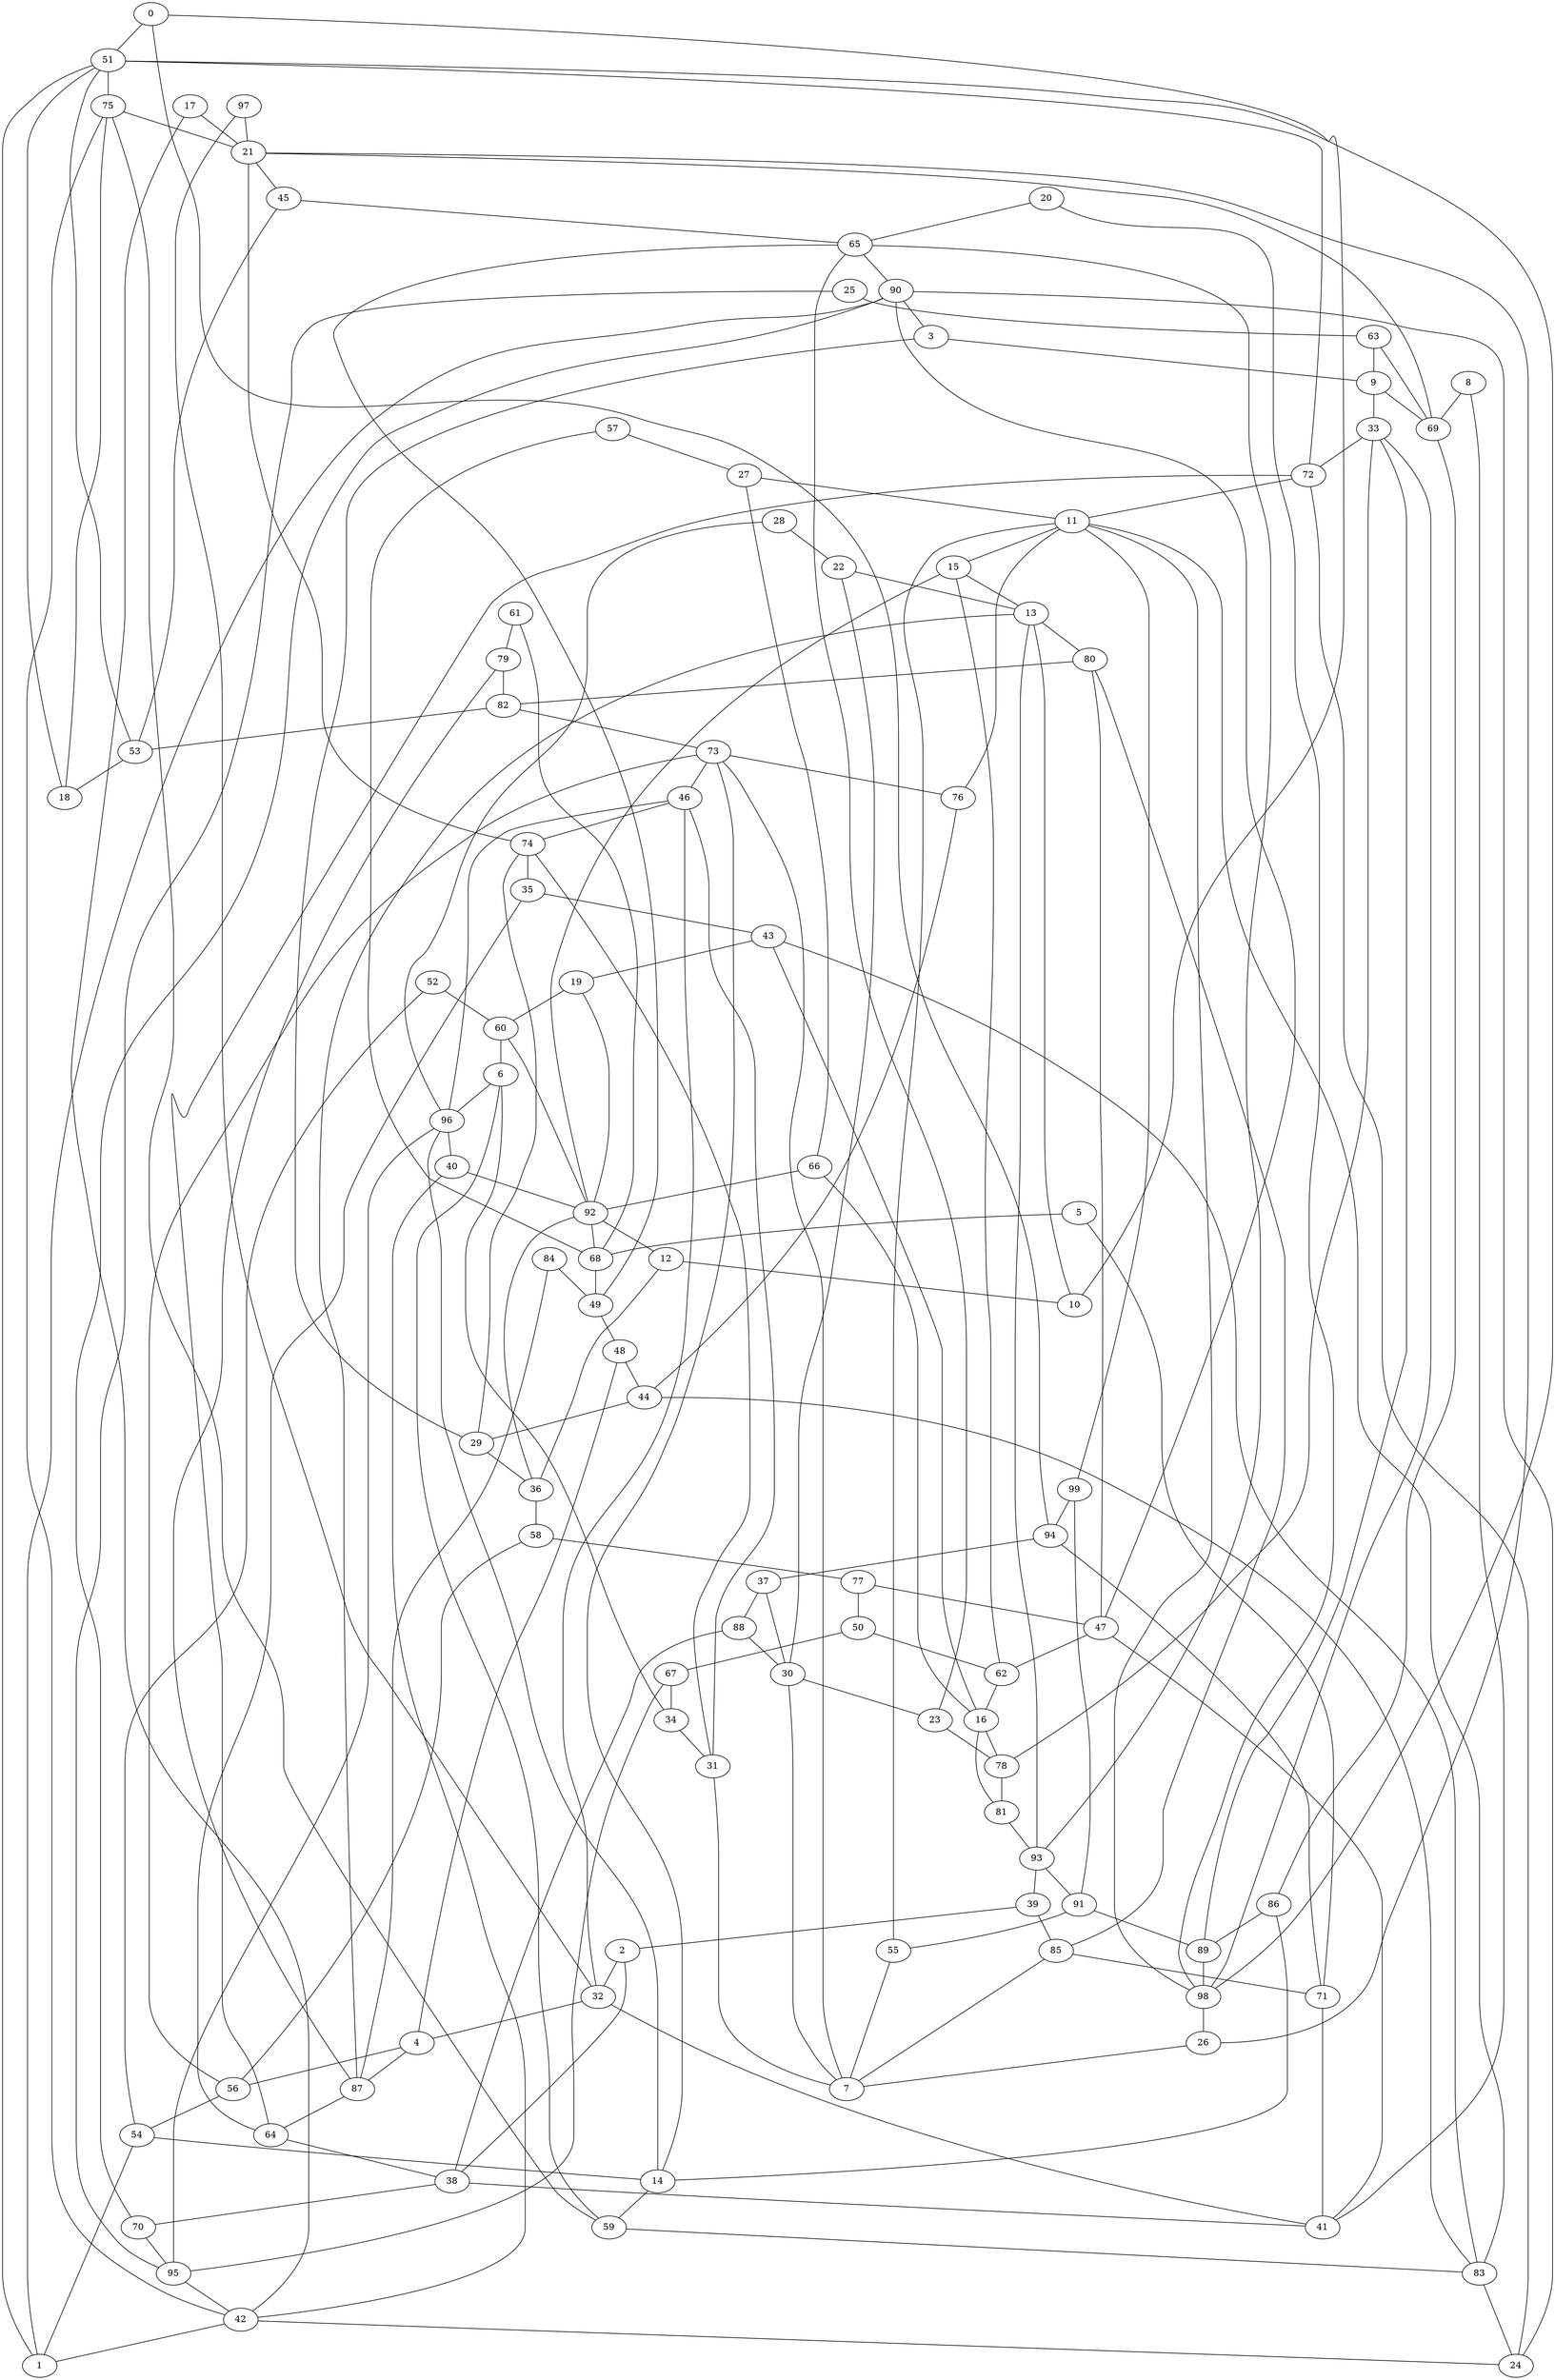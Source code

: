graph {
	0 [label=0]
	1 [label=1]
	2 [label=2]
	3 [label=3]
	4 [label=4]
	5 [label=5]
	6 [label=6]
	7 [label=7]
	8 [label=8]
	9 [label=9]
	10 [label=10]
	11 [label=11]
	12 [label=12]
	13 [label=13]
	14 [label=14]
	15 [label=15]
	16 [label=16]
	17 [label=17]
	18 [label=18]
	19 [label=19]
	20 [label=20]
	21 [label=21]
	22 [label=22]
	23 [label=23]
	24 [label=24]
	25 [label=25]
	26 [label=26]
	27 [label=27]
	28 [label=28]
	29 [label=29]
	30 [label=30]
	31 [label=31]
	32 [label=32]
	33 [label=33]
	34 [label=34]
	35 [label=35]
	36 [label=36]
	37 [label=37]
	38 [label=38]
	39 [label=39]
	40 [label=40]
	41 [label=41]
	42 [label=42]
	43 [label=43]
	44 [label=44]
	45 [label=45]
	46 [label=46]
	47 [label=47]
	48 [label=48]
	49 [label=49]
	50 [label=50]
	51 [label=51]
	52 [label=52]
	53 [label=53]
	54 [label=54]
	55 [label=55]
	56 [label=56]
	57 [label=57]
	58 [label=58]
	59 [label=59]
	60 [label=60]
	61 [label=61]
	62 [label=62]
	63 [label=63]
	64 [label=64]
	65 [label=65]
	66 [label=66]
	67 [label=67]
	68 [label=68]
	69 [label=69]
	70 [label=70]
	71 [label=71]
	72 [label=72]
	73 [label=73]
	74 [label=74]
	75 [label=75]
	76 [label=76]
	77 [label=77]
	78 [label=78]
	79 [label=79]
	80 [label=80]
	81 [label=81]
	82 [label=82]
	83 [label=83]
	84 [label=84]
	85 [label=85]
	86 [label=86]
	87 [label=87]
	88 [label=88]
	89 [label=89]
	90 [label=90]
	91 [label=91]
	92 [label=92]
	93 [label=93]
	94 [label=94]
	95 [label=95]
	96 [label=96]
	97 [label=97]
	98 [label=98]
	99 [label=99]
	0 -- 94
	0 -- 51
	1 -- 51
	1 -- 90
	2 -- 38
	2 -- 32
	3 -- 9
	3 -- 29
	4 -- 56
	4 -- 87
	5 -- 68
	5 -- 71
	6 -- 59
	6 -- 96
	7 -- 73
	8 -- 69
	8 -- 41
	9 -- 33
	9 -- 69
	10 -- 13
	10 -- 0
	11 -- 15
	11 -- 99
	12 -- 10
	12 -- 36
	13 -- 93
	13 -- 80
	14 -- 59
	14 -- 73
	15 -- 13
	15 -- 92
	16 -- 43
	16 -- 78
	17 -- 42
	17 -- 21
	18 -- 75
	18 -- 51
	19 -- 60
	19 -- 92
	20 -- 65
	20 -- 98
	21 -- 45
	21 -- 74
	22 -- 13
	22 -- 30
	23 -- 78
	23 -- 65
	24 -- 72
	24 -- 90
	25 -- 95
	25 -- 63
	26 -- 7
	26 -- 21
	27 -- 66
	27 -- 11
	28 -- 22
	28 -- 96
	29 -- 74
	29 -- 36
	30 -- 23
	30 -- 7
	31 -- 46
	31 -- 7
	32 -- 4
	32 -- 46
	33 -- 98
	33 -- 72
	34 -- 31
	34 -- 6
	35 -- 64
	35 -- 43
	36 -- 92
	36 -- 58
	37 -- 88
	37 -- 30
	38 -- 41
	38 -- 70
	39 -- 2
	39 -- 85
	40 -- 42
	40 -- 92
	41 -- 32
	41 -- 47
	42 -- 24
	42 -- 1
	43 -- 83
	43 -- 19
	44 -- 29
	44 -- 83
	45 -- 65
	45 -- 53
	46 -- 96
	46 -- 74
	47 -- 62
	47 -- 80
	48 -- 44
	48 -- 4
	49 -- 65
	49 -- 48
	50 -- 67
	50 -- 62
	51 -- 98
	51 -- 75
	52 -- 54
	52 -- 60
	53 -- 51
	53 -- 18
	54 -- 1
	54 -- 14
	55 -- 7
	55 -- 11
	56 -- 73
	56 -- 54
	57 -- 68
	57 -- 27
	58 -- 56
	58 -- 77
	59 -- 83
	59 -- 75
	60 -- 6
	60 -- 92
	61 -- 79
	61 -- 68
	62 -- 15
	62 -- 16
	63 -- 69
	63 -- 9
	64 -- 72
	64 -- 38
	65 -- 90
	65 -- 93
	66 -- 92
	66 -- 16
	67 -- 95
	67 -- 34
	68 -- 49
	69 -- 21
	69 -- 86
	70 -- 90
	70 -- 95
	71 -- 41
	72 -- 51
	72 -- 11
	73 -- 76
	73 -- 46
	74 -- 35
	74 -- 31
	75 -- 42
	75 -- 21
	76 -- 44
	76 -- 11
	77 -- 50
	77 -- 47
	78 -- 33
	78 -- 81
	79 -- 87
	79 -- 82
	80 -- 82
	80 -- 85
	81 -- 16
	81 -- 93
	82 -- 73
	82 -- 53
	83 -- 11
	83 -- 24
	84 -- 87
	84 -- 49
	85 -- 71
	85 -- 7
	86 -- 14
	86 -- 89
	87 -- 13
	87 -- 64
	88 -- 30
	88 -- 38
	89 -- 98
	89 -- 33
	90 -- 47
	90 -- 3
	91 -- 89
	91 -- 55
	92 -- 12
	92 -- 68
	93 -- 91
	93 -- 39
	94 -- 71
	94 -- 37
	95 -- 96
	95 -- 42
	96 -- 40
	96 -- 14
	97 -- 21
	97 -- 32
	98 -- 11
	98 -- 26
	99 -- 94
	99 -- 91
}